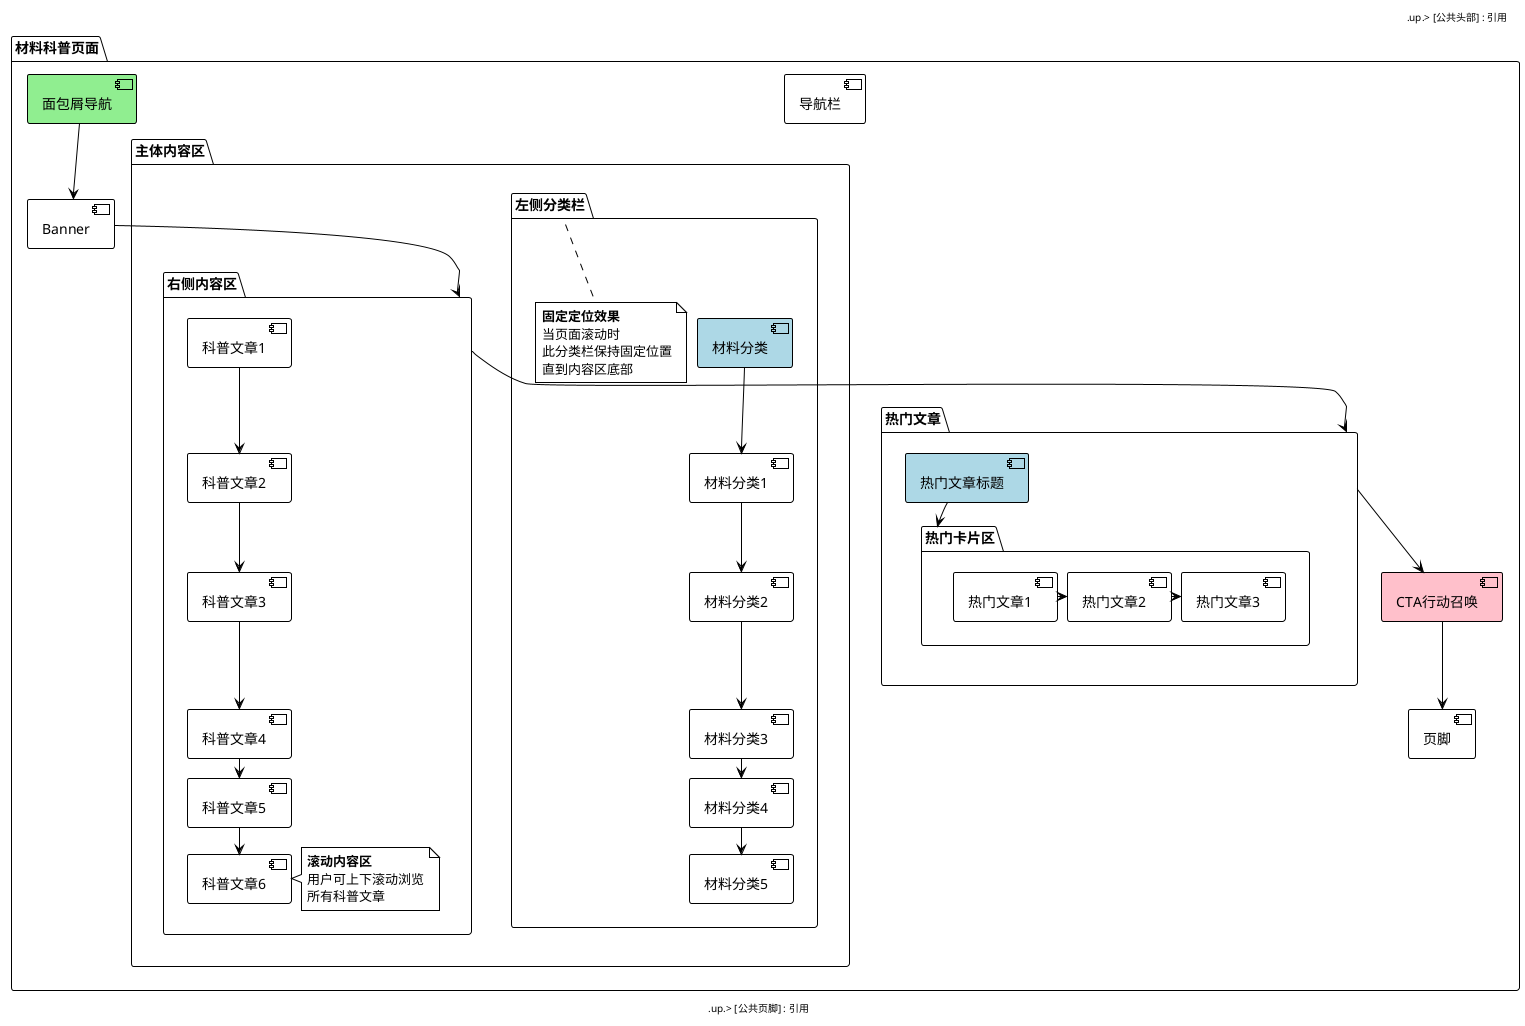 @startuml material_science
!theme plain
left to right direction

skinparam nodesep 10
skinparam ranksep 20

package "材料科普页面" {
  [导航栏] as header
  [面包屑导航] as breadcrumb #lightgreen
  [Banner] as banner
  
  package "主体内容区" {
    package "左侧分类栏" as sidebar {
      [材料分类] as categories #lightblue
      [材料分类1] as cat1
      [材料分类2] as cat2
      [材料分类3] as cat3
      [材料分类4] as cat4
      [材料分类5] as cat5
      
      categories --> cat1
      cat1 --> cat2
      cat2 --> cat3
      cat3 --> cat4
      cat4 --> cat5
      
      note right of sidebar
        **固定定位效果**
        当页面滚动时
        此分类栏保持固定位置
        直到内容区底部
      end note
    }
    
    package "右侧内容区" as content {
      top to bottom direction
      
      [科普文章1] as article1
      [科普文章2] as article2
      [科普文章3] as article3
      [科普文章4] as article4
      [科普文章5] as article5
      [科普文章6] as article6
      
      article1 --> article2
      article2 --> article3
      article3 --> article4
      article4 --> article5
      article5 --> article6
      
      note right
        **滚动内容区**
        用户可上下滚动浏览
        所有科普文章
      end note
    }
  }
  
  package "热门文章" as popular {
    [热门文章标题] as popular_title #lightblue
    
    package "热门卡片区" as popular_cards {
      [热门文章1] as pop1
      [热门文章2] as pop2
      [热门文章3] as pop3
      
      pop1 -right-> pop2
      pop2 -right-> pop3
    }
    
    popular_title --> popular_cards
  }
  
  [CTA行动召唤] as cta #pink
  [页脚] as footer
  
  ' 页面结构连接
  header --> breadcrumb
  breadcrumb --> banner
  banner --> content
  content --> popular
  popular --> cta
  cta --> footer
}

' 关联分类栏和内容区
sidebar -[hidden]down- content

' 引用公共组件
header .up.> [公共头部] : 引用
footer .up.> [公共页脚] : 引用

@enduml